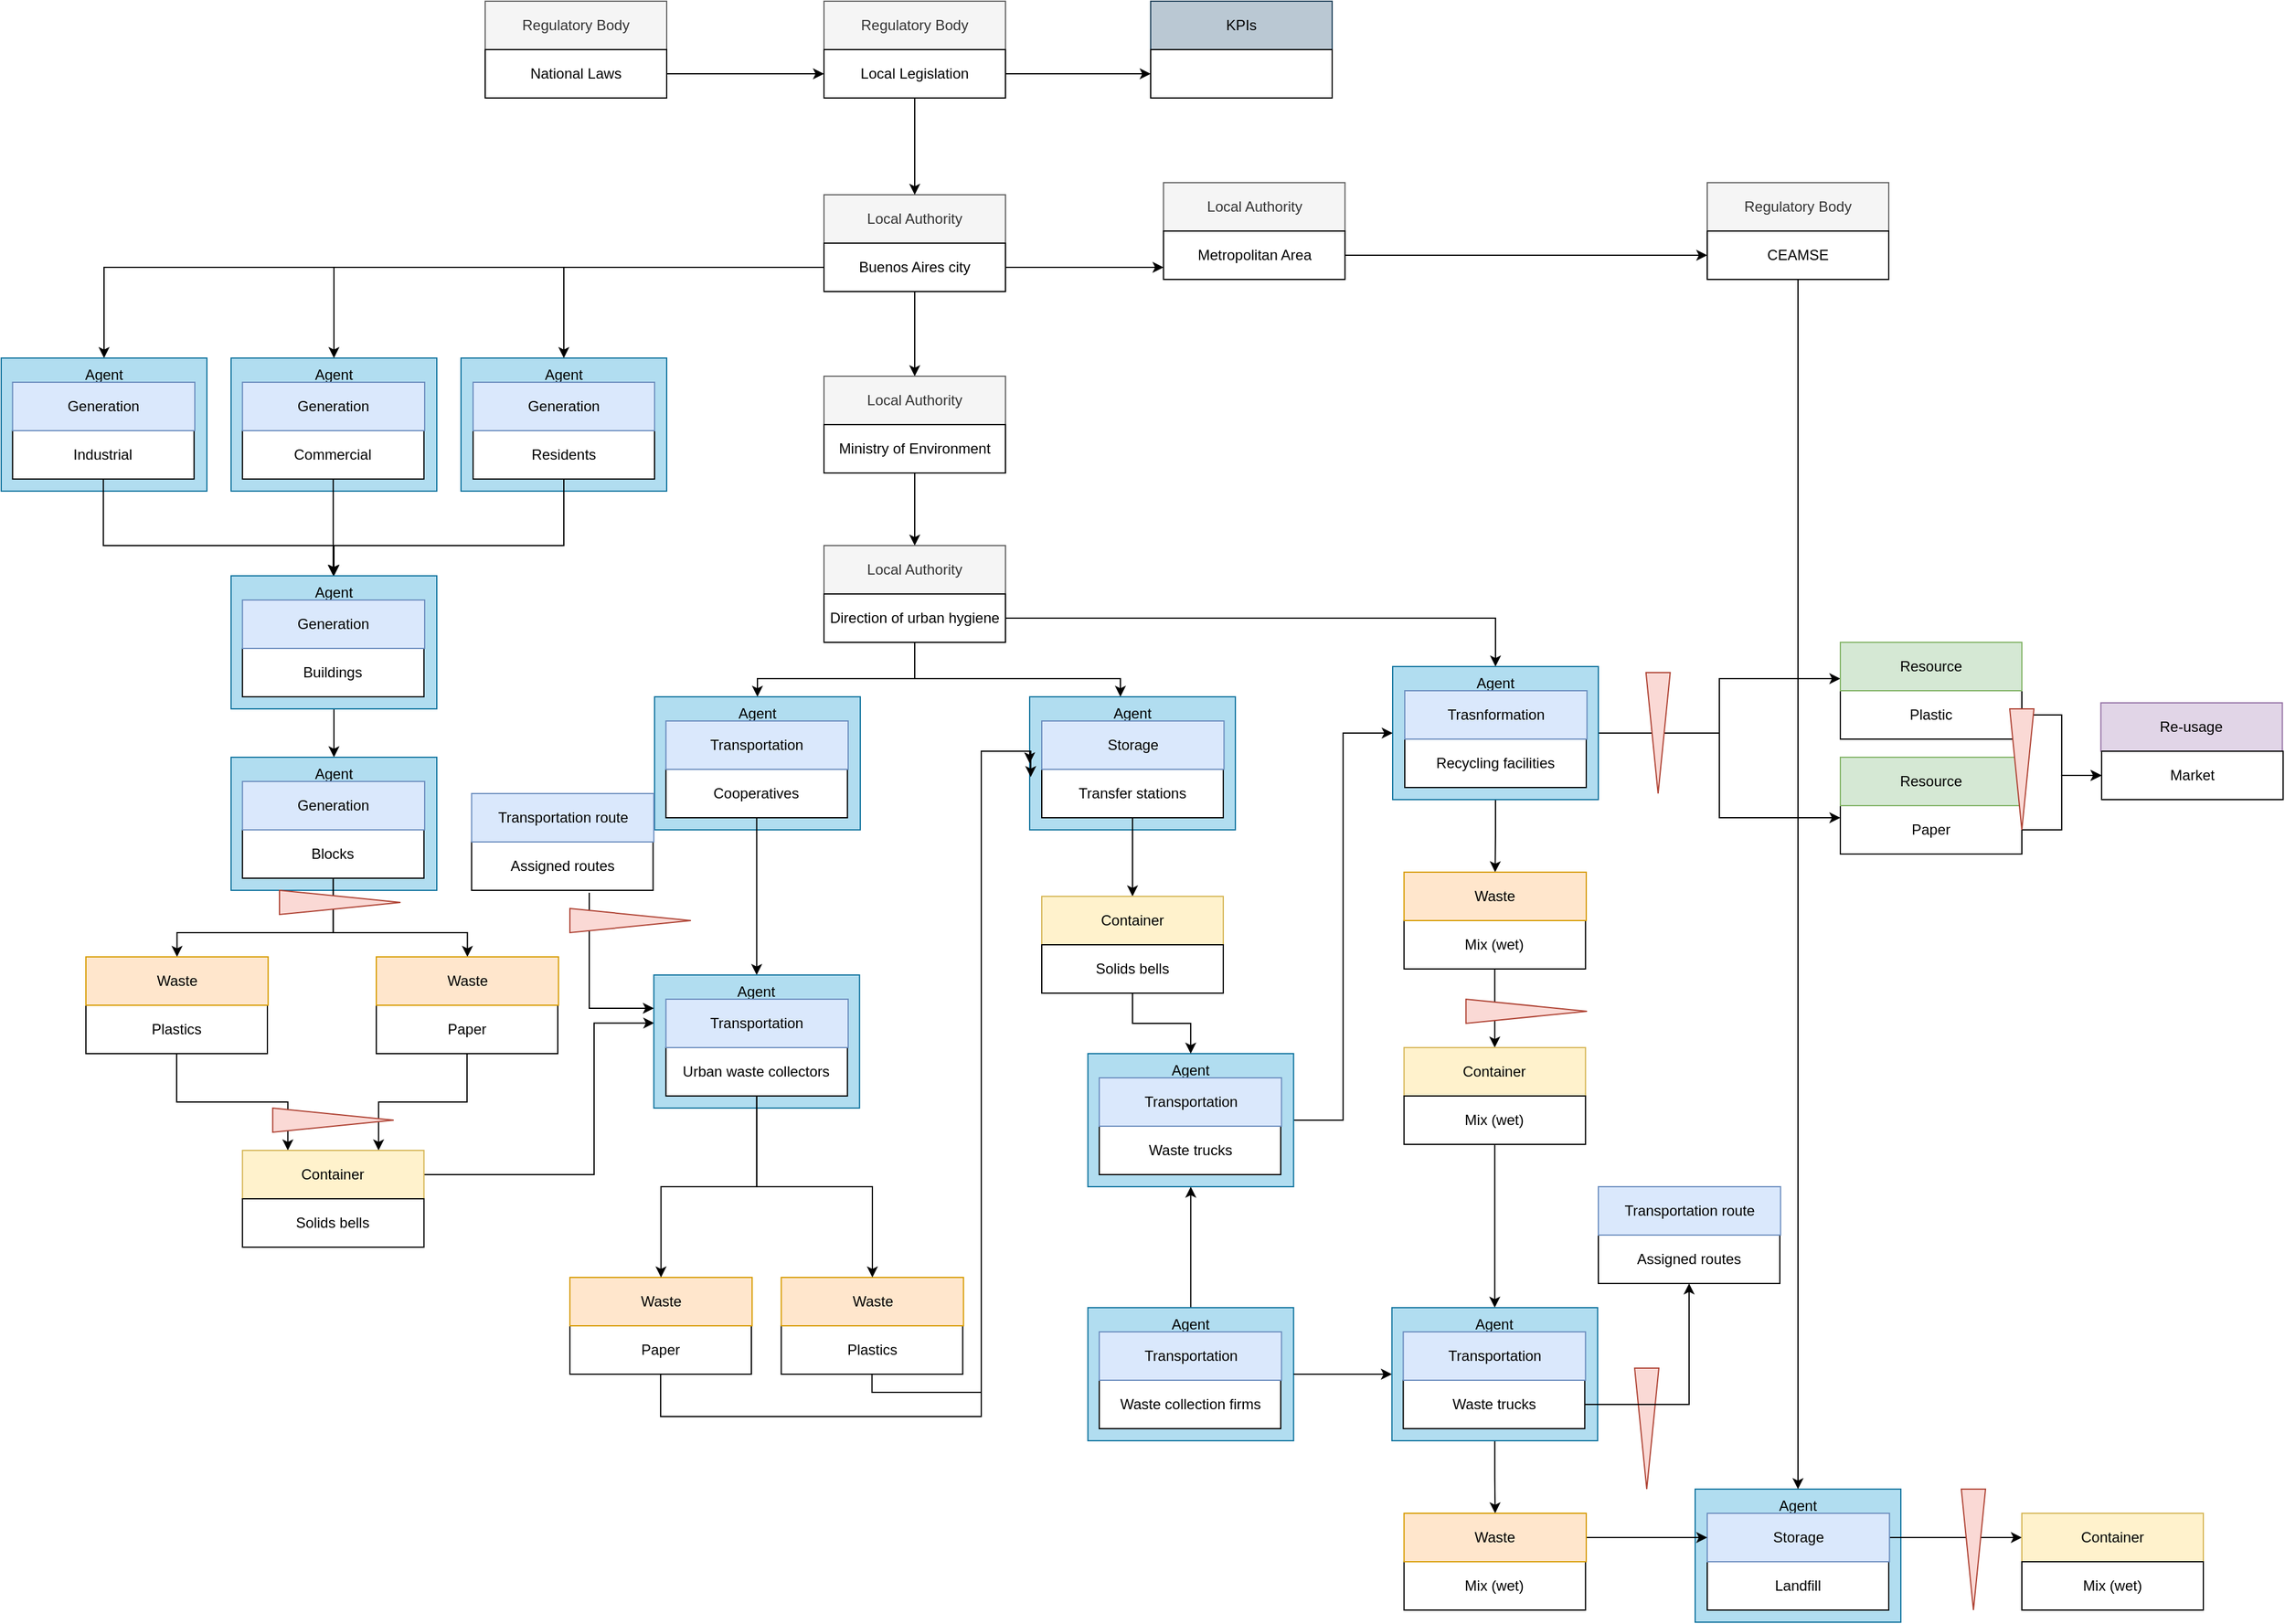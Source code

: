 <mxfile version="13.9.9" type="device"><diagram id="C5RBs43oDa-KdzZeNtuy" name="Urban Pickers"><mxGraphModel dx="1835" dy="1651" grid="1" gridSize="10" guides="1" tooltips="1" connect="1" arrows="1" fold="1" page="1" pageScale="1" pageWidth="827" pageHeight="1169" math="0" shadow="0"><root><mxCell id="WIyWlLk6GJQsqaUBKTNV-0"/><mxCell id="WIyWlLk6GJQsqaUBKTNV-1" parent="WIyWlLk6GJQsqaUBKTNV-0"/><mxCell id="i1EHmoG-9ypWkOmckX31-92" value="Agent" style="rounded=0;whiteSpace=wrap;html=1;fillColor=#b1ddf0;strokeColor=#10739e;verticalAlign=top;" parent="WIyWlLk6GJQsqaUBKTNV-1" vertex="1"><mxGeometry x="-90" y="-645" width="170" height="110" as="geometry"/></mxCell><mxCell id="i1EHmoG-9ypWkOmckX31-91" value="Agent" style="rounded=0;whiteSpace=wrap;html=1;fillColor=#b1ddf0;strokeColor=#10739e;verticalAlign=top;" parent="WIyWlLk6GJQsqaUBKTNV-1" vertex="1"><mxGeometry x="-280" y="-645" width="170" height="110" as="geometry"/></mxCell><mxCell id="i1EHmoG-9ypWkOmckX31-54" value="" style="group" parent="WIyWlLk6GJQsqaUBKTNV-1" vertex="1" connectable="0"><mxGeometry x="210" y="-940" width="160" height="80" as="geometry"/></mxCell><mxCell id="i1EHmoG-9ypWkOmckX31-49" value="Regulatory Body" style="rounded=0;whiteSpace=wrap;html=1;fillColor=#f5f5f5;strokeColor=#666666;fontColor=#333333;" parent="i1EHmoG-9ypWkOmckX31-54" vertex="1"><mxGeometry width="150" height="40" as="geometry"/></mxCell><mxCell id="i1EHmoG-9ypWkOmckX31-51" value="Local Legislation" style="rounded=0;whiteSpace=wrap;html=1;" parent="i1EHmoG-9ypWkOmckX31-54" vertex="1"><mxGeometry y="40" width="150" height="40" as="geometry"/></mxCell><mxCell id="i1EHmoG-9ypWkOmckX31-55" value="Local Authority" style="rounded=0;whiteSpace=wrap;html=1;fillColor=#f5f5f5;strokeColor=#666666;fontColor=#333333;" parent="WIyWlLk6GJQsqaUBKTNV-1" vertex="1"><mxGeometry x="210" y="-780" width="150" height="40" as="geometry"/></mxCell><mxCell id="i1EHmoG-9ypWkOmckX31-77" style="edgeStyle=orthogonalEdgeStyle;rounded=0;orthogonalLoop=1;jettySize=auto;html=1;entryX=0;entryY=0.75;entryDx=0;entryDy=0;" parent="WIyWlLk6GJQsqaUBKTNV-1" source="i1EHmoG-9ypWkOmckX31-56" target="i1EHmoG-9ypWkOmckX31-73" edge="1"><mxGeometry relative="1" as="geometry"/></mxCell><mxCell id="i1EHmoG-9ypWkOmckX31-79" style="edgeStyle=orthogonalEdgeStyle;rounded=0;orthogonalLoop=1;jettySize=auto;html=1;" parent="WIyWlLk6GJQsqaUBKTNV-1" source="i1EHmoG-9ypWkOmckX31-56" target="i1EHmoG-9ypWkOmckX31-68" edge="1"><mxGeometry relative="1" as="geometry"/></mxCell><mxCell id="i1EHmoG-9ypWkOmckX31-109" style="edgeStyle=orthogonalEdgeStyle;rounded=0;orthogonalLoop=1;jettySize=auto;html=1;entryX=0.5;entryY=0;entryDx=0;entryDy=0;" parent="WIyWlLk6GJQsqaUBKTNV-1" source="i1EHmoG-9ypWkOmckX31-56" target="i1EHmoG-9ypWkOmckX31-93" edge="1"><mxGeometry relative="1" as="geometry"/></mxCell><mxCell id="i1EHmoG-9ypWkOmckX31-110" style="edgeStyle=orthogonalEdgeStyle;rounded=0;orthogonalLoop=1;jettySize=auto;html=1;entryX=0.5;entryY=0;entryDx=0;entryDy=0;" parent="WIyWlLk6GJQsqaUBKTNV-1" source="i1EHmoG-9ypWkOmckX31-56" target="i1EHmoG-9ypWkOmckX31-91" edge="1"><mxGeometry relative="1" as="geometry"/></mxCell><mxCell id="i1EHmoG-9ypWkOmckX31-111" style="edgeStyle=orthogonalEdgeStyle;rounded=0;orthogonalLoop=1;jettySize=auto;html=1;entryX=0.5;entryY=0;entryDx=0;entryDy=0;" parent="WIyWlLk6GJQsqaUBKTNV-1" source="i1EHmoG-9ypWkOmckX31-56" target="i1EHmoG-9ypWkOmckX31-92" edge="1"><mxGeometry relative="1" as="geometry"/></mxCell><mxCell id="i1EHmoG-9ypWkOmckX31-56" value="Buenos Aires city" style="rounded=0;whiteSpace=wrap;html=1;" parent="WIyWlLk6GJQsqaUBKTNV-1" vertex="1"><mxGeometry x="210" y="-740" width="150" height="40" as="geometry"/></mxCell><mxCell id="i1EHmoG-9ypWkOmckX31-57" value="" style="group" parent="WIyWlLk6GJQsqaUBKTNV-1" vertex="1" connectable="0"><mxGeometry x="-70" y="-940" width="150" height="80" as="geometry"/></mxCell><mxCell id="i1EHmoG-9ypWkOmckX31-52" value="Regulatory Body" style="rounded=0;whiteSpace=wrap;html=1;fillColor=#f5f5f5;strokeColor=#666666;fontColor=#333333;" parent="i1EHmoG-9ypWkOmckX31-57" vertex="1"><mxGeometry width="150" height="40" as="geometry"/></mxCell><mxCell id="i1EHmoG-9ypWkOmckX31-53" value="National Laws" style="rounded=0;whiteSpace=wrap;html=1;" parent="i1EHmoG-9ypWkOmckX31-57" vertex="1"><mxGeometry y="40" width="150" height="40" as="geometry"/></mxCell><mxCell id="i1EHmoG-9ypWkOmckX31-59" value="KPIs" style="rounded=0;whiteSpace=wrap;html=1;fillColor=#bac8d3;strokeColor=#23445d;" parent="WIyWlLk6GJQsqaUBKTNV-1" vertex="1"><mxGeometry x="480" y="-940" width="150" height="40" as="geometry"/></mxCell><mxCell id="i1EHmoG-9ypWkOmckX31-60" value="" style="rounded=0;whiteSpace=wrap;html=1;" parent="WIyWlLk6GJQsqaUBKTNV-1" vertex="1"><mxGeometry x="480" y="-900" width="150" height="40" as="geometry"/></mxCell><mxCell id="i1EHmoG-9ypWkOmckX31-64" style="edgeStyle=orthogonalEdgeStyle;rounded=0;orthogonalLoop=1;jettySize=auto;html=1;" parent="WIyWlLk6GJQsqaUBKTNV-1" source="i1EHmoG-9ypWkOmckX31-53" target="i1EHmoG-9ypWkOmckX31-51" edge="1"><mxGeometry relative="1" as="geometry"/></mxCell><mxCell id="i1EHmoG-9ypWkOmckX31-66" style="edgeStyle=orthogonalEdgeStyle;rounded=0;orthogonalLoop=1;jettySize=auto;html=1;" parent="WIyWlLk6GJQsqaUBKTNV-1" source="i1EHmoG-9ypWkOmckX31-51" target="i1EHmoG-9ypWkOmckX31-60" edge="1"><mxGeometry relative="1" as="geometry"/></mxCell><mxCell id="i1EHmoG-9ypWkOmckX31-67" style="edgeStyle=orthogonalEdgeStyle;rounded=0;orthogonalLoop=1;jettySize=auto;html=1;" parent="WIyWlLk6GJQsqaUBKTNV-1" source="i1EHmoG-9ypWkOmckX31-51" target="i1EHmoG-9ypWkOmckX31-55" edge="1"><mxGeometry relative="1" as="geometry"/></mxCell><mxCell id="i1EHmoG-9ypWkOmckX31-68" value="Local Authority" style="rounded=0;whiteSpace=wrap;html=1;fillColor=#f5f5f5;strokeColor=#666666;fontColor=#333333;" parent="WIyWlLk6GJQsqaUBKTNV-1" vertex="1"><mxGeometry x="210" y="-630" width="150" height="40" as="geometry"/></mxCell><mxCell id="i1EHmoG-9ypWkOmckX31-80" style="edgeStyle=orthogonalEdgeStyle;rounded=0;orthogonalLoop=1;jettySize=auto;html=1;exitX=0.5;exitY=1;exitDx=0;exitDy=0;" parent="WIyWlLk6GJQsqaUBKTNV-1" source="i1EHmoG-9ypWkOmckX31-69" target="i1EHmoG-9ypWkOmckX31-70" edge="1"><mxGeometry relative="1" as="geometry"/></mxCell><mxCell id="i1EHmoG-9ypWkOmckX31-69" value="Ministry of Environment" style="rounded=0;whiteSpace=wrap;html=1;" parent="WIyWlLk6GJQsqaUBKTNV-1" vertex="1"><mxGeometry x="210" y="-590" width="150" height="40" as="geometry"/></mxCell><mxCell id="i1EHmoG-9ypWkOmckX31-70" value="Local Authority" style="rounded=0;whiteSpace=wrap;html=1;fillColor=#f5f5f5;strokeColor=#666666;fontColor=#333333;" parent="WIyWlLk6GJQsqaUBKTNV-1" vertex="1"><mxGeometry x="210" y="-490" width="150" height="40" as="geometry"/></mxCell><mxCell id="i1EHmoG-9ypWkOmckX31-238" style="edgeStyle=orthogonalEdgeStyle;rounded=0;orthogonalLoop=1;jettySize=auto;html=1;" parent="WIyWlLk6GJQsqaUBKTNV-1" source="i1EHmoG-9ypWkOmckX31-71" target="i1EHmoG-9ypWkOmckX31-170" edge="1"><mxGeometry relative="1" as="geometry"/></mxCell><mxCell id="IbqChWJ6A0CxMUSo3Hsh-12" style="edgeStyle=orthogonalEdgeStyle;rounded=0;orthogonalLoop=1;jettySize=auto;html=1;entryX=0.5;entryY=0;entryDx=0;entryDy=0;" parent="WIyWlLk6GJQsqaUBKTNV-1" source="i1EHmoG-9ypWkOmckX31-71" target="i1EHmoG-9ypWkOmckX31-112" edge="1"><mxGeometry relative="1" as="geometry"><Array as="points"><mxPoint x="285" y="-380"/><mxPoint x="155" y="-380"/></Array></mxGeometry></mxCell><mxCell id="IbqChWJ6A0CxMUSo3Hsh-47" style="edgeStyle=orthogonalEdgeStyle;rounded=0;orthogonalLoop=1;jettySize=auto;html=1;" parent="WIyWlLk6GJQsqaUBKTNV-1" source="i1EHmoG-9ypWkOmckX31-71" target="i1EHmoG-9ypWkOmckX31-166" edge="1"><mxGeometry relative="1" as="geometry"><Array as="points"><mxPoint x="285" y="-380"/><mxPoint x="455" y="-380"/></Array></mxGeometry></mxCell><mxCell id="i1EHmoG-9ypWkOmckX31-71" value="Direction of urban hygiene" style="rounded=0;whiteSpace=wrap;html=1;" parent="WIyWlLk6GJQsqaUBKTNV-1" vertex="1"><mxGeometry x="210" y="-450" width="150" height="40" as="geometry"/></mxCell><mxCell id="i1EHmoG-9ypWkOmckX31-72" value="Local Authority" style="rounded=0;whiteSpace=wrap;html=1;fillColor=#f5f5f5;strokeColor=#666666;fontColor=#333333;" parent="WIyWlLk6GJQsqaUBKTNV-1" vertex="1"><mxGeometry x="490.62" y="-790" width="150" height="40" as="geometry"/></mxCell><mxCell id="i1EHmoG-9ypWkOmckX31-203" style="edgeStyle=orthogonalEdgeStyle;rounded=0;orthogonalLoop=1;jettySize=auto;html=1;entryX=0;entryY=0.5;entryDx=0;entryDy=0;" parent="WIyWlLk6GJQsqaUBKTNV-1" source="i1EHmoG-9ypWkOmckX31-73" target="i1EHmoG-9ypWkOmckX31-76" edge="1"><mxGeometry relative="1" as="geometry"/></mxCell><mxCell id="i1EHmoG-9ypWkOmckX31-73" value="Metropolitan Area" style="rounded=0;whiteSpace=wrap;html=1;" parent="WIyWlLk6GJQsqaUBKTNV-1" vertex="1"><mxGeometry x="490.62" y="-750" width="150" height="40" as="geometry"/></mxCell><mxCell id="i1EHmoG-9ypWkOmckX31-74" value="" style="group" parent="WIyWlLk6GJQsqaUBKTNV-1" vertex="1" connectable="0"><mxGeometry x="940" y="-790" width="150" height="80" as="geometry"/></mxCell><mxCell id="i1EHmoG-9ypWkOmckX31-75" value="Regulatory Body" style="rounded=0;whiteSpace=wrap;html=1;fillColor=#f5f5f5;strokeColor=#666666;fontColor=#333333;" parent="i1EHmoG-9ypWkOmckX31-74" vertex="1"><mxGeometry width="150" height="40" as="geometry"/></mxCell><mxCell id="i1EHmoG-9ypWkOmckX31-76" value="CEAMSE" style="rounded=0;whiteSpace=wrap;html=1;" parent="i1EHmoG-9ypWkOmckX31-74" vertex="1"><mxGeometry y="40" width="150" height="40" as="geometry"/></mxCell><mxCell id="i1EHmoG-9ypWkOmckX31-140" style="edgeStyle=orthogonalEdgeStyle;rounded=0;orthogonalLoop=1;jettySize=auto;html=1;" parent="WIyWlLk6GJQsqaUBKTNV-1" source="i1EHmoG-9ypWkOmckX31-83" target="i1EHmoG-9ypWkOmckX31-96" edge="1"><mxGeometry relative="1" as="geometry"><Array as="points"><mxPoint x="-5" y="-490"/><mxPoint x="-195" y="-490"/></Array></mxGeometry></mxCell><mxCell id="i1EHmoG-9ypWkOmckX31-83" value="Residents" style="rounded=0;whiteSpace=wrap;html=1;" parent="WIyWlLk6GJQsqaUBKTNV-1" vertex="1"><mxGeometry x="-80" y="-585" width="150" height="40" as="geometry"/></mxCell><mxCell id="i1EHmoG-9ypWkOmckX31-82" value="Generation" style="rounded=0;whiteSpace=wrap;html=1;fillColor=#dae8fc;strokeColor=#6c8ebf;" parent="WIyWlLk6GJQsqaUBKTNV-1" vertex="1"><mxGeometry x="-80" y="-625" width="150" height="40" as="geometry"/></mxCell><mxCell id="i1EHmoG-9ypWkOmckX31-106" style="edgeStyle=orthogonalEdgeStyle;rounded=0;orthogonalLoop=1;jettySize=auto;html=1;" parent="WIyWlLk6GJQsqaUBKTNV-1" source="i1EHmoG-9ypWkOmckX31-89" edge="1"><mxGeometry relative="1" as="geometry"><mxPoint x="-195.62" y="-465" as="targetPoint"/></mxGeometry></mxCell><mxCell id="i1EHmoG-9ypWkOmckX31-89" value="Commercial" style="rounded=0;whiteSpace=wrap;html=1;" parent="WIyWlLk6GJQsqaUBKTNV-1" vertex="1"><mxGeometry x="-270.62" y="-585" width="150" height="40" as="geometry"/></mxCell><mxCell id="i1EHmoG-9ypWkOmckX31-90" value="Generation" style="rounded=0;whiteSpace=wrap;html=1;fillColor=#dae8fc;strokeColor=#6c8ebf;" parent="WIyWlLk6GJQsqaUBKTNV-1" vertex="1"><mxGeometry x="-270.62" y="-625" width="150.62" height="40" as="geometry"/></mxCell><mxCell id="i1EHmoG-9ypWkOmckX31-93" value="Agent" style="rounded=0;whiteSpace=wrap;html=1;fillColor=#b1ddf0;strokeColor=#10739e;verticalAlign=top;" parent="WIyWlLk6GJQsqaUBKTNV-1" vertex="1"><mxGeometry x="-470" y="-645" width="170" height="110" as="geometry"/></mxCell><mxCell id="i1EHmoG-9ypWkOmckX31-102" style="edgeStyle=orthogonalEdgeStyle;rounded=0;orthogonalLoop=1;jettySize=auto;html=1;entryX=0.5;entryY=0;entryDx=0;entryDy=0;" parent="WIyWlLk6GJQsqaUBKTNV-1" source="i1EHmoG-9ypWkOmckX31-94" target="i1EHmoG-9ypWkOmckX31-96" edge="1"><mxGeometry relative="1" as="geometry"><Array as="points"><mxPoint x="-386" y="-490"/><mxPoint x="-195" y="-490"/></Array></mxGeometry></mxCell><mxCell id="i1EHmoG-9ypWkOmckX31-94" value="Industrial" style="rounded=0;whiteSpace=wrap;html=1;" parent="WIyWlLk6GJQsqaUBKTNV-1" vertex="1"><mxGeometry x="-460.62" y="-585" width="150" height="40" as="geometry"/></mxCell><mxCell id="i1EHmoG-9ypWkOmckX31-95" value="Generation" style="rounded=0;whiteSpace=wrap;html=1;fillColor=#dae8fc;strokeColor=#6c8ebf;" parent="WIyWlLk6GJQsqaUBKTNV-1" vertex="1"><mxGeometry x="-460.62" y="-625" width="150.62" height="40" as="geometry"/></mxCell><mxCell id="i1EHmoG-9ypWkOmckX31-142" style="edgeStyle=orthogonalEdgeStyle;rounded=0;orthogonalLoop=1;jettySize=auto;html=1;exitX=0.5;exitY=1;exitDx=0;exitDy=0;entryX=0.5;entryY=0;entryDx=0;entryDy=0;" parent="WIyWlLk6GJQsqaUBKTNV-1" source="i1EHmoG-9ypWkOmckX31-96" target="i1EHmoG-9ypWkOmckX31-99" edge="1"><mxGeometry relative="1" as="geometry"/></mxCell><mxCell id="i1EHmoG-9ypWkOmckX31-96" value="Agent" style="rounded=0;whiteSpace=wrap;html=1;fillColor=#b1ddf0;strokeColor=#10739e;verticalAlign=top;" parent="WIyWlLk6GJQsqaUBKTNV-1" vertex="1"><mxGeometry x="-280" y="-465" width="170" height="110" as="geometry"/></mxCell><mxCell id="i1EHmoG-9ypWkOmckX31-97" value="Buildings" style="rounded=0;whiteSpace=wrap;html=1;" parent="WIyWlLk6GJQsqaUBKTNV-1" vertex="1"><mxGeometry x="-270.62" y="-405" width="150" height="40" as="geometry"/></mxCell><mxCell id="i1EHmoG-9ypWkOmckX31-98" value="Generation" style="rounded=0;whiteSpace=wrap;html=1;fillColor=#dae8fc;strokeColor=#6c8ebf;" parent="WIyWlLk6GJQsqaUBKTNV-1" vertex="1"><mxGeometry x="-270.62" y="-445" width="150.62" height="40" as="geometry"/></mxCell><mxCell id="i1EHmoG-9ypWkOmckX31-99" value="Agent" style="rounded=0;whiteSpace=wrap;html=1;fillColor=#b1ddf0;strokeColor=#10739e;verticalAlign=top;" parent="WIyWlLk6GJQsqaUBKTNV-1" vertex="1"><mxGeometry x="-280" y="-315" width="170" height="110" as="geometry"/></mxCell><mxCell id="NNmicZK73zAmZ2LH2pjh-3" style="edgeStyle=orthogonalEdgeStyle;rounded=0;orthogonalLoop=1;jettySize=auto;html=1;entryX=0.5;entryY=0;entryDx=0;entryDy=0;" parent="WIyWlLk6GJQsqaUBKTNV-1" source="i1EHmoG-9ypWkOmckX31-100" target="i1EHmoG-9ypWkOmckX31-123" edge="1"><mxGeometry relative="1" as="geometry"><Array as="points"><mxPoint x="-196" y="-170"/><mxPoint x="-85" y="-170"/></Array></mxGeometry></mxCell><mxCell id="IbqChWJ6A0CxMUSo3Hsh-15" style="edgeStyle=orthogonalEdgeStyle;rounded=0;orthogonalLoop=1;jettySize=auto;html=1;entryX=0.5;entryY=0;entryDx=0;entryDy=0;" parent="WIyWlLk6GJQsqaUBKTNV-1" source="i1EHmoG-9ypWkOmckX31-100" target="i1EHmoG-9ypWkOmckX31-125" edge="1"><mxGeometry relative="1" as="geometry"><Array as="points"><mxPoint x="-196" y="-170"/><mxPoint x="-325" y="-170"/></Array></mxGeometry></mxCell><mxCell id="i1EHmoG-9ypWkOmckX31-100" value="Blocks" style="rounded=0;whiteSpace=wrap;html=1;" parent="WIyWlLk6GJQsqaUBKTNV-1" vertex="1"><mxGeometry x="-270.62" y="-255" width="150" height="40" as="geometry"/></mxCell><mxCell id="i1EHmoG-9ypWkOmckX31-101" value="Generation" style="rounded=0;whiteSpace=wrap;html=1;fillColor=#dae8fc;strokeColor=#6c8ebf;" parent="WIyWlLk6GJQsqaUBKTNV-1" vertex="1"><mxGeometry x="-270.62" y="-295" width="150.62" height="40" as="geometry"/></mxCell><mxCell id="i1EHmoG-9ypWkOmckX31-112" value="Agent" style="rounded=0;whiteSpace=wrap;html=1;fillColor=#b1ddf0;strokeColor=#10739e;verticalAlign=top;" parent="WIyWlLk6GJQsqaUBKTNV-1" vertex="1"><mxGeometry x="70" y="-365" width="170" height="110" as="geometry"/></mxCell><mxCell id="IbqChWJ6A0CxMUSo3Hsh-27" style="edgeStyle=orthogonalEdgeStyle;rounded=0;orthogonalLoop=1;jettySize=auto;html=1;entryX=0.5;entryY=0;entryDx=0;entryDy=0;" parent="WIyWlLk6GJQsqaUBKTNV-1" source="i1EHmoG-9ypWkOmckX31-113" target="IbqChWJ6A0CxMUSo3Hsh-22" edge="1"><mxGeometry relative="1" as="geometry"/></mxCell><mxCell id="i1EHmoG-9ypWkOmckX31-113" value="Cooperatives" style="rounded=0;whiteSpace=wrap;html=1;" parent="WIyWlLk6GJQsqaUBKTNV-1" vertex="1"><mxGeometry x="79.38" y="-305" width="150" height="40" as="geometry"/></mxCell><mxCell id="i1EHmoG-9ypWkOmckX31-114" value="Transportation" style="rounded=0;whiteSpace=wrap;html=1;fillColor=#dae8fc;strokeColor=#6c8ebf;" parent="WIyWlLk6GJQsqaUBKTNV-1" vertex="1"><mxGeometry x="79.38" y="-345" width="150.62" height="40" as="geometry"/></mxCell><mxCell id="IbqChWJ6A0CxMUSo3Hsh-18" style="edgeStyle=orthogonalEdgeStyle;rounded=0;orthogonalLoop=1;jettySize=auto;html=1;entryX=0.75;entryY=0;entryDx=0;entryDy=0;" parent="WIyWlLk6GJQsqaUBKTNV-1" source="i1EHmoG-9ypWkOmckX31-122" target="i1EHmoG-9ypWkOmckX31-146" edge="1"><mxGeometry relative="1" as="geometry"/></mxCell><mxCell id="i1EHmoG-9ypWkOmckX31-122" value="Paper" style="rounded=0;whiteSpace=wrap;html=1;" parent="WIyWlLk6GJQsqaUBKTNV-1" vertex="1"><mxGeometry x="-160.0" y="-110" width="150" height="40" as="geometry"/></mxCell><mxCell id="i1EHmoG-9ypWkOmckX31-123" value="Waste" style="rounded=0;whiteSpace=wrap;html=1;fillColor=#ffe6cc;strokeColor=#d79b00;" parent="WIyWlLk6GJQsqaUBKTNV-1" vertex="1"><mxGeometry x="-160.0" y="-150" width="150.62" height="40" as="geometry"/></mxCell><mxCell id="IbqChWJ6A0CxMUSo3Hsh-17" style="edgeStyle=orthogonalEdgeStyle;rounded=0;orthogonalLoop=1;jettySize=auto;html=1;entryX=0.25;entryY=0;entryDx=0;entryDy=0;" parent="WIyWlLk6GJQsqaUBKTNV-1" source="i1EHmoG-9ypWkOmckX31-124" target="i1EHmoG-9ypWkOmckX31-146" edge="1"><mxGeometry relative="1" as="geometry"/></mxCell><mxCell id="i1EHmoG-9ypWkOmckX31-124" value="Plastics" style="rounded=0;whiteSpace=wrap;html=1;" parent="WIyWlLk6GJQsqaUBKTNV-1" vertex="1"><mxGeometry x="-400" y="-110" width="150" height="40" as="geometry"/></mxCell><mxCell id="i1EHmoG-9ypWkOmckX31-125" value="Waste" style="rounded=0;whiteSpace=wrap;html=1;fillColor=#ffe6cc;strokeColor=#d79b00;" parent="WIyWlLk6GJQsqaUBKTNV-1" vertex="1"><mxGeometry x="-400" y="-150" width="150.62" height="40" as="geometry"/></mxCell><mxCell id="IbqChWJ6A0CxMUSo3Hsh-28" style="edgeStyle=orthogonalEdgeStyle;rounded=0;orthogonalLoop=1;jettySize=auto;html=1;entryX=0.002;entryY=0.361;entryDx=0;entryDy=0;entryPerimeter=0;" parent="WIyWlLk6GJQsqaUBKTNV-1" source="i1EHmoG-9ypWkOmckX31-146" target="IbqChWJ6A0CxMUSo3Hsh-22" edge="1"><mxGeometry relative="1" as="geometry"><Array as="points"><mxPoint x="20" y="30"/><mxPoint x="20" y="-95"/></Array></mxGeometry></mxCell><mxCell id="i1EHmoG-9ypWkOmckX31-146" value="Container" style="rounded=0;whiteSpace=wrap;html=1;fillColor=#fff2cc;strokeColor=#d6b656;" parent="WIyWlLk6GJQsqaUBKTNV-1" vertex="1"><mxGeometry x="-270.62" y="10" width="150" height="40" as="geometry"/></mxCell><mxCell id="i1EHmoG-9ypWkOmckX31-147" value="Solids bells" style="rounded=0;whiteSpace=wrap;html=1;" parent="WIyWlLk6GJQsqaUBKTNV-1" vertex="1"><mxGeometry x="-270.62" y="50" width="150" height="40" as="geometry"/></mxCell><mxCell id="i1EHmoG-9ypWkOmckX31-166" value="Agent" style="rounded=0;whiteSpace=wrap;html=1;fillColor=#b1ddf0;strokeColor=#10739e;verticalAlign=top;" parent="WIyWlLk6GJQsqaUBKTNV-1" vertex="1"><mxGeometry x="380" y="-365" width="170" height="110" as="geometry"/></mxCell><mxCell id="IbqChWJ6A0CxMUSo3Hsh-56" style="edgeStyle=orthogonalEdgeStyle;rounded=0;orthogonalLoop=1;jettySize=auto;html=1;entryX=0.5;entryY=0;entryDx=0;entryDy=0;" parent="WIyWlLk6GJQsqaUBKTNV-1" source="i1EHmoG-9ypWkOmckX31-167" target="IbqChWJ6A0CxMUSo3Hsh-54" edge="1"><mxGeometry relative="1" as="geometry"/></mxCell><mxCell id="i1EHmoG-9ypWkOmckX31-167" value="Transfer stations" style="rounded=0;whiteSpace=wrap;html=1;" parent="WIyWlLk6GJQsqaUBKTNV-1" vertex="1"><mxGeometry x="390" y="-305" width="150" height="40" as="geometry"/></mxCell><mxCell id="i1EHmoG-9ypWkOmckX31-168" value="Storage" style="rounded=0;whiteSpace=wrap;html=1;fillColor=#dae8fc;strokeColor=#6c8ebf;" parent="WIyWlLk6GJQsqaUBKTNV-1" vertex="1"><mxGeometry x="390" y="-345" width="150.62" height="40" as="geometry"/></mxCell><mxCell id="IbqChWJ6A0CxMUSo3Hsh-30" style="edgeStyle=orthogonalEdgeStyle;rounded=0;orthogonalLoop=1;jettySize=auto;html=1;entryX=0.5;entryY=0;entryDx=0;entryDy=0;" parent="WIyWlLk6GJQsqaUBKTNV-1" source="i1EHmoG-9ypWkOmckX31-170" target="lZfQXA6yxFPkveGGs3ZU-2" edge="1"><mxGeometry relative="1" as="geometry"/></mxCell><mxCell id="IbqChWJ6A0CxMUSo3Hsh-42" style="edgeStyle=orthogonalEdgeStyle;rounded=0;orthogonalLoop=1;jettySize=auto;html=1;entryX=0;entryY=0.75;entryDx=0;entryDy=0;" parent="WIyWlLk6GJQsqaUBKTNV-1" source="i1EHmoG-9ypWkOmckX31-170" target="i1EHmoG-9ypWkOmckX31-190" edge="1"><mxGeometry relative="1" as="geometry"/></mxCell><mxCell id="IbqChWJ6A0CxMUSo3Hsh-43" style="edgeStyle=orthogonalEdgeStyle;rounded=0;orthogonalLoop=1;jettySize=auto;html=1;exitX=1;exitY=0.5;exitDx=0;exitDy=0;entryX=0;entryY=0.25;entryDx=0;entryDy=0;" parent="WIyWlLk6GJQsqaUBKTNV-1" source="i1EHmoG-9ypWkOmckX31-170" target="i1EHmoG-9ypWkOmckX31-187" edge="1"><mxGeometry relative="1" as="geometry"/></mxCell><mxCell id="i1EHmoG-9ypWkOmckX31-170" value="Agent" style="rounded=0;whiteSpace=wrap;html=1;fillColor=#b1ddf0;strokeColor=#10739e;verticalAlign=top;" parent="WIyWlLk6GJQsqaUBKTNV-1" vertex="1"><mxGeometry x="680" y="-390" width="170" height="110" as="geometry"/></mxCell><mxCell id="i1EHmoG-9ypWkOmckX31-171" value="Recycling facilities" style="rounded=0;whiteSpace=wrap;html=1;" parent="WIyWlLk6GJQsqaUBKTNV-1" vertex="1"><mxGeometry x="690" y="-330" width="150" height="40" as="geometry"/></mxCell><mxCell id="i1EHmoG-9ypWkOmckX31-172" value="Trasnformation" style="rounded=0;whiteSpace=wrap;html=1;fillColor=#dae8fc;strokeColor=#6c8ebf;" parent="WIyWlLk6GJQsqaUBKTNV-1" vertex="1"><mxGeometry x="690" y="-370" width="150.62" height="40" as="geometry"/></mxCell><mxCell id="i1EHmoG-9ypWkOmckX31-182" value="Agent" style="rounded=0;whiteSpace=wrap;html=1;fillColor=#b1ddf0;strokeColor=#10739e;verticalAlign=top;" parent="WIyWlLk6GJQsqaUBKTNV-1" vertex="1"><mxGeometry x="930" y="290" width="170" height="110" as="geometry"/></mxCell><mxCell id="i1EHmoG-9ypWkOmckX31-183" value="Landfill" style="rounded=0;whiteSpace=wrap;html=1;" parent="WIyWlLk6GJQsqaUBKTNV-1" vertex="1"><mxGeometry x="940" y="350" width="150" height="40" as="geometry"/></mxCell><mxCell id="IbqChWJ6A0CxMUSo3Hsh-39" style="edgeStyle=orthogonalEdgeStyle;rounded=0;orthogonalLoop=1;jettySize=auto;html=1;" parent="WIyWlLk6GJQsqaUBKTNV-1" source="i1EHmoG-9ypWkOmckX31-184" target="IbqChWJ6A0CxMUSo3Hsh-36" edge="1"><mxGeometry relative="1" as="geometry"/></mxCell><mxCell id="i1EHmoG-9ypWkOmckX31-184" value="Storage" style="rounded=0;whiteSpace=wrap;html=1;fillColor=#dae8fc;strokeColor=#6c8ebf;" parent="WIyWlLk6GJQsqaUBKTNV-1" vertex="1"><mxGeometry x="940" y="310" width="150.62" height="40" as="geometry"/></mxCell><mxCell id="i1EHmoG-9ypWkOmckX31-185" style="edgeStyle=orthogonalEdgeStyle;rounded=0;orthogonalLoop=1;jettySize=auto;html=1;entryX=0.5;entryY=0;entryDx=0;entryDy=0;" parent="WIyWlLk6GJQsqaUBKTNV-1" source="i1EHmoG-9ypWkOmckX31-76" target="i1EHmoG-9ypWkOmckX31-182" edge="1"><mxGeometry relative="1" as="geometry"><Array as="points"><mxPoint x="1015" y="-430"/><mxPoint x="1015" y="-430"/></Array></mxGeometry></mxCell><mxCell id="IbqChWJ6A0CxMUSo3Hsh-45" style="edgeStyle=orthogonalEdgeStyle;rounded=0;orthogonalLoop=1;jettySize=auto;html=1;entryX=0;entryY=0.5;entryDx=0;entryDy=0;" parent="WIyWlLk6GJQsqaUBKTNV-1" source="i1EHmoG-9ypWkOmckX31-187" target="i1EHmoG-9ypWkOmckX31-192" edge="1"><mxGeometry relative="1" as="geometry"/></mxCell><mxCell id="i1EHmoG-9ypWkOmckX31-187" value="Paper" style="rounded=0;whiteSpace=wrap;html=1;" parent="WIyWlLk6GJQsqaUBKTNV-1" vertex="1"><mxGeometry x="1050" y="-275" width="150" height="40" as="geometry"/></mxCell><mxCell id="i1EHmoG-9ypWkOmckX31-188" value="Resource" style="rounded=0;whiteSpace=wrap;html=1;fillColor=#d5e8d4;strokeColor=#82b366;" parent="WIyWlLk6GJQsqaUBKTNV-1" vertex="1"><mxGeometry x="1050" y="-315" width="150" height="40" as="geometry"/></mxCell><mxCell id="IbqChWJ6A0CxMUSo3Hsh-44" style="edgeStyle=orthogonalEdgeStyle;rounded=0;orthogonalLoop=1;jettySize=auto;html=1;entryX=0;entryY=0.5;entryDx=0;entryDy=0;" parent="WIyWlLk6GJQsqaUBKTNV-1" source="i1EHmoG-9ypWkOmckX31-189" target="i1EHmoG-9ypWkOmckX31-192" edge="1"><mxGeometry relative="1" as="geometry"/></mxCell><mxCell id="i1EHmoG-9ypWkOmckX31-189" value="Plastic" style="rounded=0;whiteSpace=wrap;html=1;" parent="WIyWlLk6GJQsqaUBKTNV-1" vertex="1"><mxGeometry x="1050" y="-370" width="150" height="40" as="geometry"/></mxCell><mxCell id="i1EHmoG-9ypWkOmckX31-190" value="Resource" style="rounded=0;whiteSpace=wrap;html=1;fillColor=#d5e8d4;strokeColor=#82b366;" parent="WIyWlLk6GJQsqaUBKTNV-1" vertex="1"><mxGeometry x="1050" y="-410" width="150" height="40" as="geometry"/></mxCell><mxCell id="i1EHmoG-9ypWkOmckX31-191" value="Re-usage" style="rounded=0;whiteSpace=wrap;html=1;fillColor=#e1d5e7;strokeColor=#9673a6;" parent="WIyWlLk6GJQsqaUBKTNV-1" vertex="1"><mxGeometry x="1265.31" y="-360" width="150" height="40" as="geometry"/></mxCell><mxCell id="i1EHmoG-9ypWkOmckX31-192" value="Market" style="rounded=0;whiteSpace=wrap;html=1;" parent="WIyWlLk6GJQsqaUBKTNV-1" vertex="1"><mxGeometry x="1265.93" y="-320" width="150" height="40" as="geometry"/></mxCell><mxCell id="i1EHmoG-9ypWkOmckX31-245" value="" style="triangle;whiteSpace=wrap;html=1;fillColor=#fad9d5;strokeColor=#ae4132;rotation=90;" parent="WIyWlLk6GJQsqaUBKTNV-1" vertex="1"><mxGeometry x="849.38" y="-345" width="100" height="20" as="geometry"/></mxCell><mxCell id="i1EHmoG-9ypWkOmckX31-249" value="" style="triangle;whiteSpace=wrap;html=1;fillColor=#fad9d5;strokeColor=#ae4132;rotation=90;" parent="WIyWlLk6GJQsqaUBKTNV-1" vertex="1"><mxGeometry x="840" y="230" width="100" height="20" as="geometry"/></mxCell><mxCell id="IbqChWJ6A0CxMUSo3Hsh-31" style="edgeStyle=orthogonalEdgeStyle;rounded=0;orthogonalLoop=1;jettySize=auto;html=1;" parent="WIyWlLk6GJQsqaUBKTNV-1" source="lZfQXA6yxFPkveGGs3ZU-1" target="IbqChWJ6A0CxMUSo3Hsh-0" edge="1"><mxGeometry relative="1" as="geometry"/></mxCell><mxCell id="lZfQXA6yxFPkveGGs3ZU-1" value="Mix (wet)" style="rounded=0;whiteSpace=wrap;html=1;" parent="WIyWlLk6GJQsqaUBKTNV-1" vertex="1"><mxGeometry x="689.38" y="-180" width="150" height="40" as="geometry"/></mxCell><mxCell id="lZfQXA6yxFPkveGGs3ZU-2" value="Waste" style="rounded=0;whiteSpace=wrap;html=1;fillColor=#ffe6cc;strokeColor=#d79b00;" parent="WIyWlLk6GJQsqaUBKTNV-1" vertex="1"><mxGeometry x="689.38" y="-220" width="150.62" height="40" as="geometry"/></mxCell><mxCell id="lZfQXA6yxFPkveGGs3ZU-3" value="" style="triangle;whiteSpace=wrap;html=1;fillColor=#fad9d5;strokeColor=#ae4132;rotation=90;" parent="WIyWlLk6GJQsqaUBKTNV-1" vertex="1"><mxGeometry x="1150" y="-315" width="100" height="20" as="geometry"/></mxCell><mxCell id="IbqChWJ6A0CxMUSo3Hsh-49" style="edgeStyle=orthogonalEdgeStyle;rounded=0;orthogonalLoop=1;jettySize=auto;html=1;entryX=0;entryY=0.5;entryDx=0;entryDy=0;" parent="WIyWlLk6GJQsqaUBKTNV-1" source="UeCUTcolYRtVmGxmVMCE-11" target="i1EHmoG-9ypWkOmckX31-166" edge="1"><mxGeometry relative="1" as="geometry"><Array as="points"><mxPoint x="75" y="230"/><mxPoint x="340" y="230"/><mxPoint x="340" y="-320"/><mxPoint x="380" y="-320"/></Array></mxGeometry></mxCell><mxCell id="UeCUTcolYRtVmGxmVMCE-11" value="Paper" style="rounded=0;whiteSpace=wrap;html=1;" parent="WIyWlLk6GJQsqaUBKTNV-1" vertex="1"><mxGeometry y="155" width="150" height="40" as="geometry"/></mxCell><mxCell id="UeCUTcolYRtVmGxmVMCE-12" value="Waste" style="rounded=0;whiteSpace=wrap;html=1;fillColor=#ffe6cc;strokeColor=#d79b00;" parent="WIyWlLk6GJQsqaUBKTNV-1" vertex="1"><mxGeometry y="115" width="150.62" height="40" as="geometry"/></mxCell><mxCell id="IbqChWJ6A0CxMUSo3Hsh-50" style="edgeStyle=orthogonalEdgeStyle;rounded=0;orthogonalLoop=1;jettySize=auto;html=1;entryX=0.005;entryY=0.603;entryDx=0;entryDy=0;entryPerimeter=0;" parent="WIyWlLk6GJQsqaUBKTNV-1" source="UeCUTcolYRtVmGxmVMCE-13" target="i1EHmoG-9ypWkOmckX31-166" edge="1"><mxGeometry relative="1" as="geometry"><Array as="points"><mxPoint x="250" y="210"/><mxPoint x="340" y="210"/><mxPoint x="340" y="-320"/><mxPoint x="381" y="-320"/></Array></mxGeometry></mxCell><mxCell id="UeCUTcolYRtVmGxmVMCE-13" value="Plastics" style="rounded=0;whiteSpace=wrap;html=1;" parent="WIyWlLk6GJQsqaUBKTNV-1" vertex="1"><mxGeometry x="174.69" y="155" width="150" height="40" as="geometry"/></mxCell><mxCell id="UeCUTcolYRtVmGxmVMCE-14" value="Waste" style="rounded=0;whiteSpace=wrap;html=1;fillColor=#ffe6cc;strokeColor=#d79b00;" parent="WIyWlLk6GJQsqaUBKTNV-1" vertex="1"><mxGeometry x="174.69" y="115" width="150.62" height="40" as="geometry"/></mxCell><mxCell id="IbqChWJ6A0CxMUSo3Hsh-0" value="Container" style="rounded=0;whiteSpace=wrap;html=1;fillColor=#fff2cc;strokeColor=#d6b656;" parent="WIyWlLk6GJQsqaUBKTNV-1" vertex="1"><mxGeometry x="689.38" y="-75" width="150" height="40" as="geometry"/></mxCell><mxCell id="IbqChWJ6A0CxMUSo3Hsh-32" style="edgeStyle=orthogonalEdgeStyle;rounded=0;orthogonalLoop=1;jettySize=auto;html=1;entryX=0.5;entryY=0;entryDx=0;entryDy=0;" parent="WIyWlLk6GJQsqaUBKTNV-1" source="IbqChWJ6A0CxMUSo3Hsh-1" target="IbqChWJ6A0CxMUSo3Hsh-6" edge="1"><mxGeometry relative="1" as="geometry"/></mxCell><mxCell id="IbqChWJ6A0CxMUSo3Hsh-1" value="Mix (wet)" style="rounded=0;whiteSpace=wrap;html=1;" parent="WIyWlLk6GJQsqaUBKTNV-1" vertex="1"><mxGeometry x="689.38" y="-35" width="150" height="40" as="geometry"/></mxCell><mxCell id="IbqChWJ6A0CxMUSo3Hsh-58" style="edgeStyle=orthogonalEdgeStyle;rounded=0;orthogonalLoop=1;jettySize=auto;html=1;entryX=0.5;entryY=1;entryDx=0;entryDy=0;" parent="WIyWlLk6GJQsqaUBKTNV-1" source="IbqChWJ6A0CxMUSo3Hsh-2" target="IbqChWJ6A0CxMUSo3Hsh-51" edge="1"><mxGeometry relative="1" as="geometry"/></mxCell><mxCell id="IbqChWJ6A0CxMUSo3Hsh-2" value="Agent" style="rounded=0;whiteSpace=wrap;html=1;fillColor=#b1ddf0;strokeColor=#10739e;verticalAlign=top;" parent="WIyWlLk6GJQsqaUBKTNV-1" vertex="1"><mxGeometry x="428.14" y="140" width="170" height="110" as="geometry"/></mxCell><mxCell id="IbqChWJ6A0CxMUSo3Hsh-3" style="edgeStyle=orthogonalEdgeStyle;rounded=0;orthogonalLoop=1;jettySize=auto;html=1;exitX=1;exitY=0.5;exitDx=0;exitDy=0;" parent="WIyWlLk6GJQsqaUBKTNV-1" source="IbqChWJ6A0CxMUSo3Hsh-2" target="IbqChWJ6A0CxMUSo3Hsh-6" edge="1"><mxGeometry relative="1" as="geometry"/></mxCell><mxCell id="IbqChWJ6A0CxMUSo3Hsh-4" value="Waste collection firms" style="rounded=0;whiteSpace=wrap;html=1;" parent="WIyWlLk6GJQsqaUBKTNV-1" vertex="1"><mxGeometry x="437.52" y="200" width="150" height="40" as="geometry"/></mxCell><mxCell id="IbqChWJ6A0CxMUSo3Hsh-5" value="Transportation" style="rounded=0;whiteSpace=wrap;html=1;fillColor=#dae8fc;strokeColor=#6c8ebf;" parent="WIyWlLk6GJQsqaUBKTNV-1" vertex="1"><mxGeometry x="437.52" y="160" width="150.62" height="40" as="geometry"/></mxCell><mxCell id="IbqChWJ6A0CxMUSo3Hsh-40" style="edgeStyle=orthogonalEdgeStyle;rounded=0;orthogonalLoop=1;jettySize=auto;html=1;" parent="WIyWlLk6GJQsqaUBKTNV-1" source="IbqChWJ6A0CxMUSo3Hsh-6" target="IbqChWJ6A0CxMUSo3Hsh-34" edge="1"><mxGeometry relative="1" as="geometry"/></mxCell><mxCell id="IbqChWJ6A0CxMUSo3Hsh-6" value="Agent" style="rounded=0;whiteSpace=wrap;html=1;fillColor=#b1ddf0;strokeColor=#10739e;verticalAlign=top;" parent="WIyWlLk6GJQsqaUBKTNV-1" vertex="1"><mxGeometry x="679.38" y="140" width="170" height="110" as="geometry"/></mxCell><mxCell id="IbqChWJ6A0CxMUSo3Hsh-7" style="edgeStyle=orthogonalEdgeStyle;rounded=0;orthogonalLoop=1;jettySize=auto;html=1;entryX=0.5;entryY=1;entryDx=0;entryDy=0;" parent="WIyWlLk6GJQsqaUBKTNV-1" source="IbqChWJ6A0CxMUSo3Hsh-8" target="IbqChWJ6A0CxMUSo3Hsh-10" edge="1"><mxGeometry relative="1" as="geometry"/></mxCell><mxCell id="IbqChWJ6A0CxMUSo3Hsh-8" value="Waste trucks" style="rounded=0;whiteSpace=wrap;html=1;" parent="WIyWlLk6GJQsqaUBKTNV-1" vertex="1"><mxGeometry x="688.76" y="200" width="150" height="40" as="geometry"/></mxCell><mxCell id="IbqChWJ6A0CxMUSo3Hsh-9" value="Transportation" style="rounded=0;whiteSpace=wrap;html=1;fillColor=#dae8fc;strokeColor=#6c8ebf;" parent="WIyWlLk6GJQsqaUBKTNV-1" vertex="1"><mxGeometry x="688.76" y="160" width="150.62" height="40" as="geometry"/></mxCell><mxCell id="IbqChWJ6A0CxMUSo3Hsh-10" value="Assigned routes" style="rounded=0;whiteSpace=wrap;html=1;" parent="WIyWlLk6GJQsqaUBKTNV-1" vertex="1"><mxGeometry x="850" y="80" width="150" height="40" as="geometry"/></mxCell><mxCell id="IbqChWJ6A0CxMUSo3Hsh-11" value="Transportation route" style="rounded=0;whiteSpace=wrap;html=1;fillColor=#dae8fc;strokeColor=#6c8ebf;" parent="WIyWlLk6GJQsqaUBKTNV-1" vertex="1"><mxGeometry x="850" y="40" width="150.62" height="40" as="geometry"/></mxCell><mxCell id="IbqChWJ6A0CxMUSo3Hsh-22" value="Agent" style="rounded=0;whiteSpace=wrap;html=1;fillColor=#b1ddf0;strokeColor=#10739e;verticalAlign=top;" parent="WIyWlLk6GJQsqaUBKTNV-1" vertex="1"><mxGeometry x="69.38" y="-135" width="170" height="110" as="geometry"/></mxCell><mxCell id="IbqChWJ6A0CxMUSo3Hsh-46" style="edgeStyle=orthogonalEdgeStyle;rounded=0;orthogonalLoop=1;jettySize=auto;html=1;entryX=0.5;entryY=0;entryDx=0;entryDy=0;" parent="WIyWlLk6GJQsqaUBKTNV-1" source="IbqChWJ6A0CxMUSo3Hsh-23" target="UeCUTcolYRtVmGxmVMCE-12" edge="1"><mxGeometry relative="1" as="geometry"/></mxCell><mxCell id="IbqChWJ6A0CxMUSo3Hsh-48" style="edgeStyle=orthogonalEdgeStyle;rounded=0;orthogonalLoop=1;jettySize=auto;html=1;entryX=0.5;entryY=0;entryDx=0;entryDy=0;" parent="WIyWlLk6GJQsqaUBKTNV-1" source="IbqChWJ6A0CxMUSo3Hsh-23" target="UeCUTcolYRtVmGxmVMCE-14" edge="1"><mxGeometry relative="1" as="geometry"/></mxCell><mxCell id="IbqChWJ6A0CxMUSo3Hsh-23" value="Urban waste collectors" style="rounded=0;whiteSpace=wrap;html=1;" parent="WIyWlLk6GJQsqaUBKTNV-1" vertex="1"><mxGeometry x="79.38" y="-75" width="150" height="40" as="geometry"/></mxCell><mxCell id="IbqChWJ6A0CxMUSo3Hsh-24" value="Transportation" style="rounded=0;whiteSpace=wrap;html=1;fillColor=#dae8fc;strokeColor=#6c8ebf;" parent="WIyWlLk6GJQsqaUBKTNV-1" vertex="1"><mxGeometry x="79.38" y="-115" width="150.62" height="40" as="geometry"/></mxCell><mxCell id="IbqChWJ6A0CxMUSo3Hsh-33" value="Mix (wet)" style="rounded=0;whiteSpace=wrap;html=1;" parent="WIyWlLk6GJQsqaUBKTNV-1" vertex="1"><mxGeometry x="689.38" y="350" width="150" height="40" as="geometry"/></mxCell><mxCell id="IbqChWJ6A0CxMUSo3Hsh-41" style="edgeStyle=orthogonalEdgeStyle;rounded=0;orthogonalLoop=1;jettySize=auto;html=1;entryX=0;entryY=0.5;entryDx=0;entryDy=0;" parent="WIyWlLk6GJQsqaUBKTNV-1" source="IbqChWJ6A0CxMUSo3Hsh-34" target="i1EHmoG-9ypWkOmckX31-184" edge="1"><mxGeometry relative="1" as="geometry"/></mxCell><mxCell id="IbqChWJ6A0CxMUSo3Hsh-34" value="Waste" style="rounded=0;whiteSpace=wrap;html=1;fillColor=#ffe6cc;strokeColor=#d79b00;" parent="WIyWlLk6GJQsqaUBKTNV-1" vertex="1"><mxGeometry x="689.38" y="310" width="150.62" height="40" as="geometry"/></mxCell><mxCell id="IbqChWJ6A0CxMUSo3Hsh-36" value="Container" style="rounded=0;whiteSpace=wrap;html=1;fillColor=#fff2cc;strokeColor=#d6b656;" parent="WIyWlLk6GJQsqaUBKTNV-1" vertex="1"><mxGeometry x="1200" y="310" width="150" height="40" as="geometry"/></mxCell><mxCell id="IbqChWJ6A0CxMUSo3Hsh-37" value="Mix (wet)" style="rounded=0;whiteSpace=wrap;html=1;" parent="WIyWlLk6GJQsqaUBKTNV-1" vertex="1"><mxGeometry x="1200" y="350" width="150" height="40" as="geometry"/></mxCell><mxCell id="IbqChWJ6A0CxMUSo3Hsh-59" style="edgeStyle=orthogonalEdgeStyle;rounded=0;orthogonalLoop=1;jettySize=auto;html=1;entryX=0;entryY=0.5;entryDx=0;entryDy=0;" parent="WIyWlLk6GJQsqaUBKTNV-1" source="IbqChWJ6A0CxMUSo3Hsh-51" target="i1EHmoG-9ypWkOmckX31-170" edge="1"><mxGeometry relative="1" as="geometry"/></mxCell><mxCell id="IbqChWJ6A0CxMUSo3Hsh-51" value="Agent" style="rounded=0;whiteSpace=wrap;html=1;fillColor=#b1ddf0;strokeColor=#10739e;verticalAlign=top;" parent="WIyWlLk6GJQsqaUBKTNV-1" vertex="1"><mxGeometry x="428.14" y="-70" width="170" height="110" as="geometry"/></mxCell><mxCell id="IbqChWJ6A0CxMUSo3Hsh-52" value="Waste trucks" style="rounded=0;whiteSpace=wrap;html=1;" parent="WIyWlLk6GJQsqaUBKTNV-1" vertex="1"><mxGeometry x="437.52" y="-10" width="150" height="40" as="geometry"/></mxCell><mxCell id="IbqChWJ6A0CxMUSo3Hsh-53" value="Transportation" style="rounded=0;whiteSpace=wrap;html=1;fillColor=#dae8fc;strokeColor=#6c8ebf;" parent="WIyWlLk6GJQsqaUBKTNV-1" vertex="1"><mxGeometry x="437.52" y="-50" width="150.62" height="40" as="geometry"/></mxCell><mxCell id="IbqChWJ6A0CxMUSo3Hsh-54" value="Container" style="rounded=0;whiteSpace=wrap;html=1;fillColor=#fff2cc;strokeColor=#d6b656;" parent="WIyWlLk6GJQsqaUBKTNV-1" vertex="1"><mxGeometry x="390" y="-200" width="150" height="40" as="geometry"/></mxCell><mxCell id="IbqChWJ6A0CxMUSo3Hsh-57" style="edgeStyle=orthogonalEdgeStyle;rounded=0;orthogonalLoop=1;jettySize=auto;html=1;" parent="WIyWlLk6GJQsqaUBKTNV-1" source="IbqChWJ6A0CxMUSo3Hsh-55" target="IbqChWJ6A0CxMUSo3Hsh-51" edge="1"><mxGeometry relative="1" as="geometry"/></mxCell><mxCell id="IbqChWJ6A0CxMUSo3Hsh-55" value="Solids bells" style="rounded=0;whiteSpace=wrap;html=1;" parent="WIyWlLk6GJQsqaUBKTNV-1" vertex="1"><mxGeometry x="390" y="-160" width="150" height="40" as="geometry"/></mxCell><mxCell id="IbqChWJ6A0CxMUSo3Hsh-60" value="" style="triangle;whiteSpace=wrap;html=1;fillColor=#fad9d5;strokeColor=#ae4132;rotation=0;" parent="WIyWlLk6GJQsqaUBKTNV-1" vertex="1"><mxGeometry x="-240" y="-205" width="100" height="20" as="geometry"/></mxCell><mxCell id="IbqChWJ6A0CxMUSo3Hsh-64" value="" style="triangle;whiteSpace=wrap;html=1;fillColor=#fad9d5;strokeColor=#ae4132;rotation=90;" parent="WIyWlLk6GJQsqaUBKTNV-1" vertex="1"><mxGeometry x="1110.0" y="330" width="100" height="20" as="geometry"/></mxCell><mxCell id="IbqChWJ6A0CxMUSo3Hsh-65" value="" style="triangle;whiteSpace=wrap;html=1;fillColor=#fad9d5;strokeColor=#ae4132;rotation=0;" parent="WIyWlLk6GJQsqaUBKTNV-1" vertex="1"><mxGeometry x="740.62" y="-115" width="100" height="20" as="geometry"/></mxCell><mxCell id="XBitj3FF2DT2qvdZsKcw-0" value="" style="triangle;whiteSpace=wrap;html=1;fillColor=#fad9d5;strokeColor=#ae4132;rotation=0;" parent="WIyWlLk6GJQsqaUBKTNV-1" vertex="1"><mxGeometry x="-245.62" y="-25" width="100" height="20" as="geometry"/></mxCell><mxCell id="BehkWVUC8OBhCACSUtgd-2" style="edgeStyle=orthogonalEdgeStyle;rounded=0;orthogonalLoop=1;jettySize=auto;html=1;entryX=0;entryY=0.25;entryDx=0;entryDy=0;" edge="1" parent="WIyWlLk6GJQsqaUBKTNV-1" target="IbqChWJ6A0CxMUSo3Hsh-22"><mxGeometry relative="1" as="geometry"><mxPoint x="16" y="-203" as="sourcePoint"/><Array as="points"><mxPoint x="16" y="-107"/></Array></mxGeometry></mxCell><mxCell id="BehkWVUC8OBhCACSUtgd-0" value="Assigned routes" style="rounded=0;whiteSpace=wrap;html=1;" vertex="1" parent="WIyWlLk6GJQsqaUBKTNV-1"><mxGeometry x="-81.24" y="-245" width="150" height="40" as="geometry"/></mxCell><mxCell id="BehkWVUC8OBhCACSUtgd-1" value="Transportation route" style="rounded=0;whiteSpace=wrap;html=1;fillColor=#dae8fc;strokeColor=#6c8ebf;" vertex="1" parent="WIyWlLk6GJQsqaUBKTNV-1"><mxGeometry x="-81.24" y="-285" width="150.62" height="40" as="geometry"/></mxCell><mxCell id="BehkWVUC8OBhCACSUtgd-3" value="" style="triangle;whiteSpace=wrap;html=1;fillColor=#fad9d5;strokeColor=#ae4132;rotation=0;" vertex="1" parent="WIyWlLk6GJQsqaUBKTNV-1"><mxGeometry x="5.329e-15" y="-190" width="100" height="20" as="geometry"/></mxCell></root></mxGraphModel></diagram></mxfile>